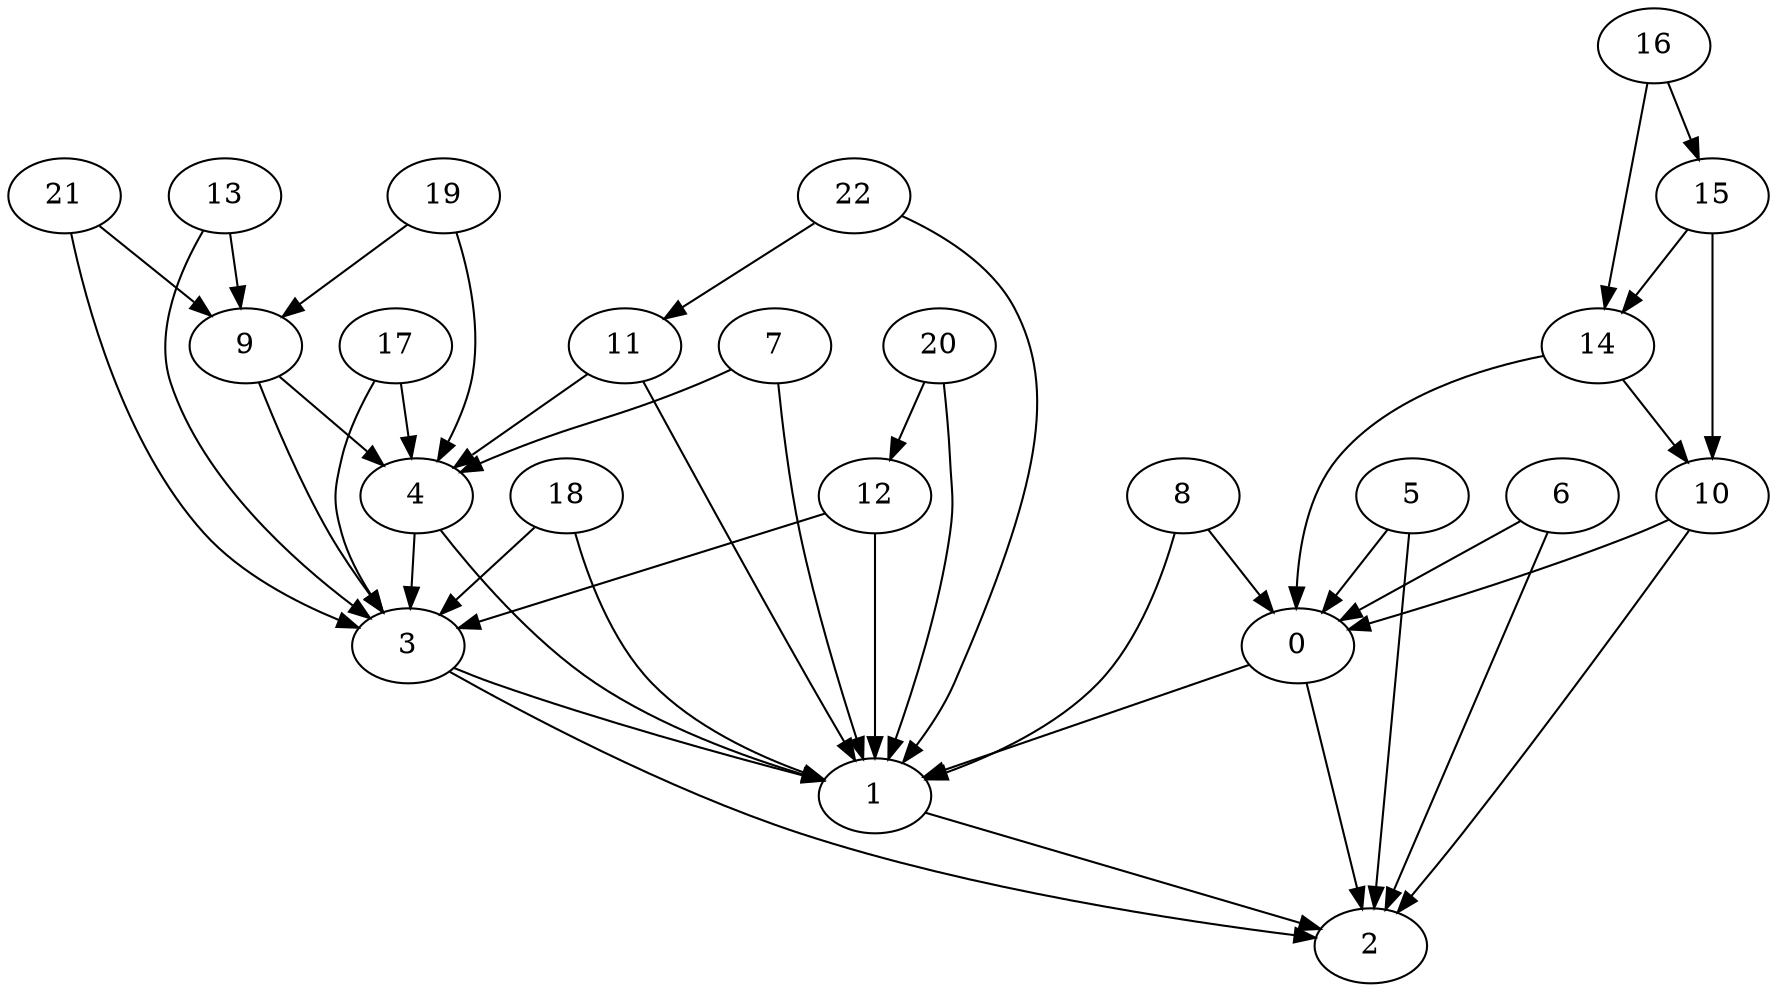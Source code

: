 digraph {0 -> 1[Label=4];
0 -> 2[Label=10];
1 -> 2[Label=3];
3 -> 1[Label=1];
3 -> 2[Label=1];
4 -> 3[Label=5];
4 -> 1[Label=2];
5 -> 0[Label=10];
5 -> 2[Label=3];
6 -> 0[Label=3];
6 -> 2[Label=1];
7 -> 4[Label=9];
7 -> 1[Label=8];
8 -> 0[Label=5];
8 -> 1[Label=3];
9 -> 4[Label=2];
9 -> 3[Label=3];
10 -> 0[Label=3];
10 -> 2[Label=1];
11 -> 4[Label=6];
11 -> 1[Label=5];
12 -> 3[Label=5];
12 -> 1[Label=3];
13 -> 9[Label=5];
13 -> 3[Label=3];
14 -> 10[Label=2];
14 -> 0[Label=5];
15 -> 14[Label=6];
15 -> 10[Label=2];
16 -> 15[Label=4];
16 -> 14[Label=6];
17 -> 4[Label=7];
17 -> 3[Label=7];
18 -> 3[Label=7];
18 -> 1[Label=10];
19 -> 9[Label=10];
19 -> 4[Label=6];
20 -> 12[Label=3];
20 -> 1[Label=1];
21 -> 9[Label=10];
21 -> 3[Label=1];
22 -> 11[Label=9];
22 -> 1[Label=9];
}